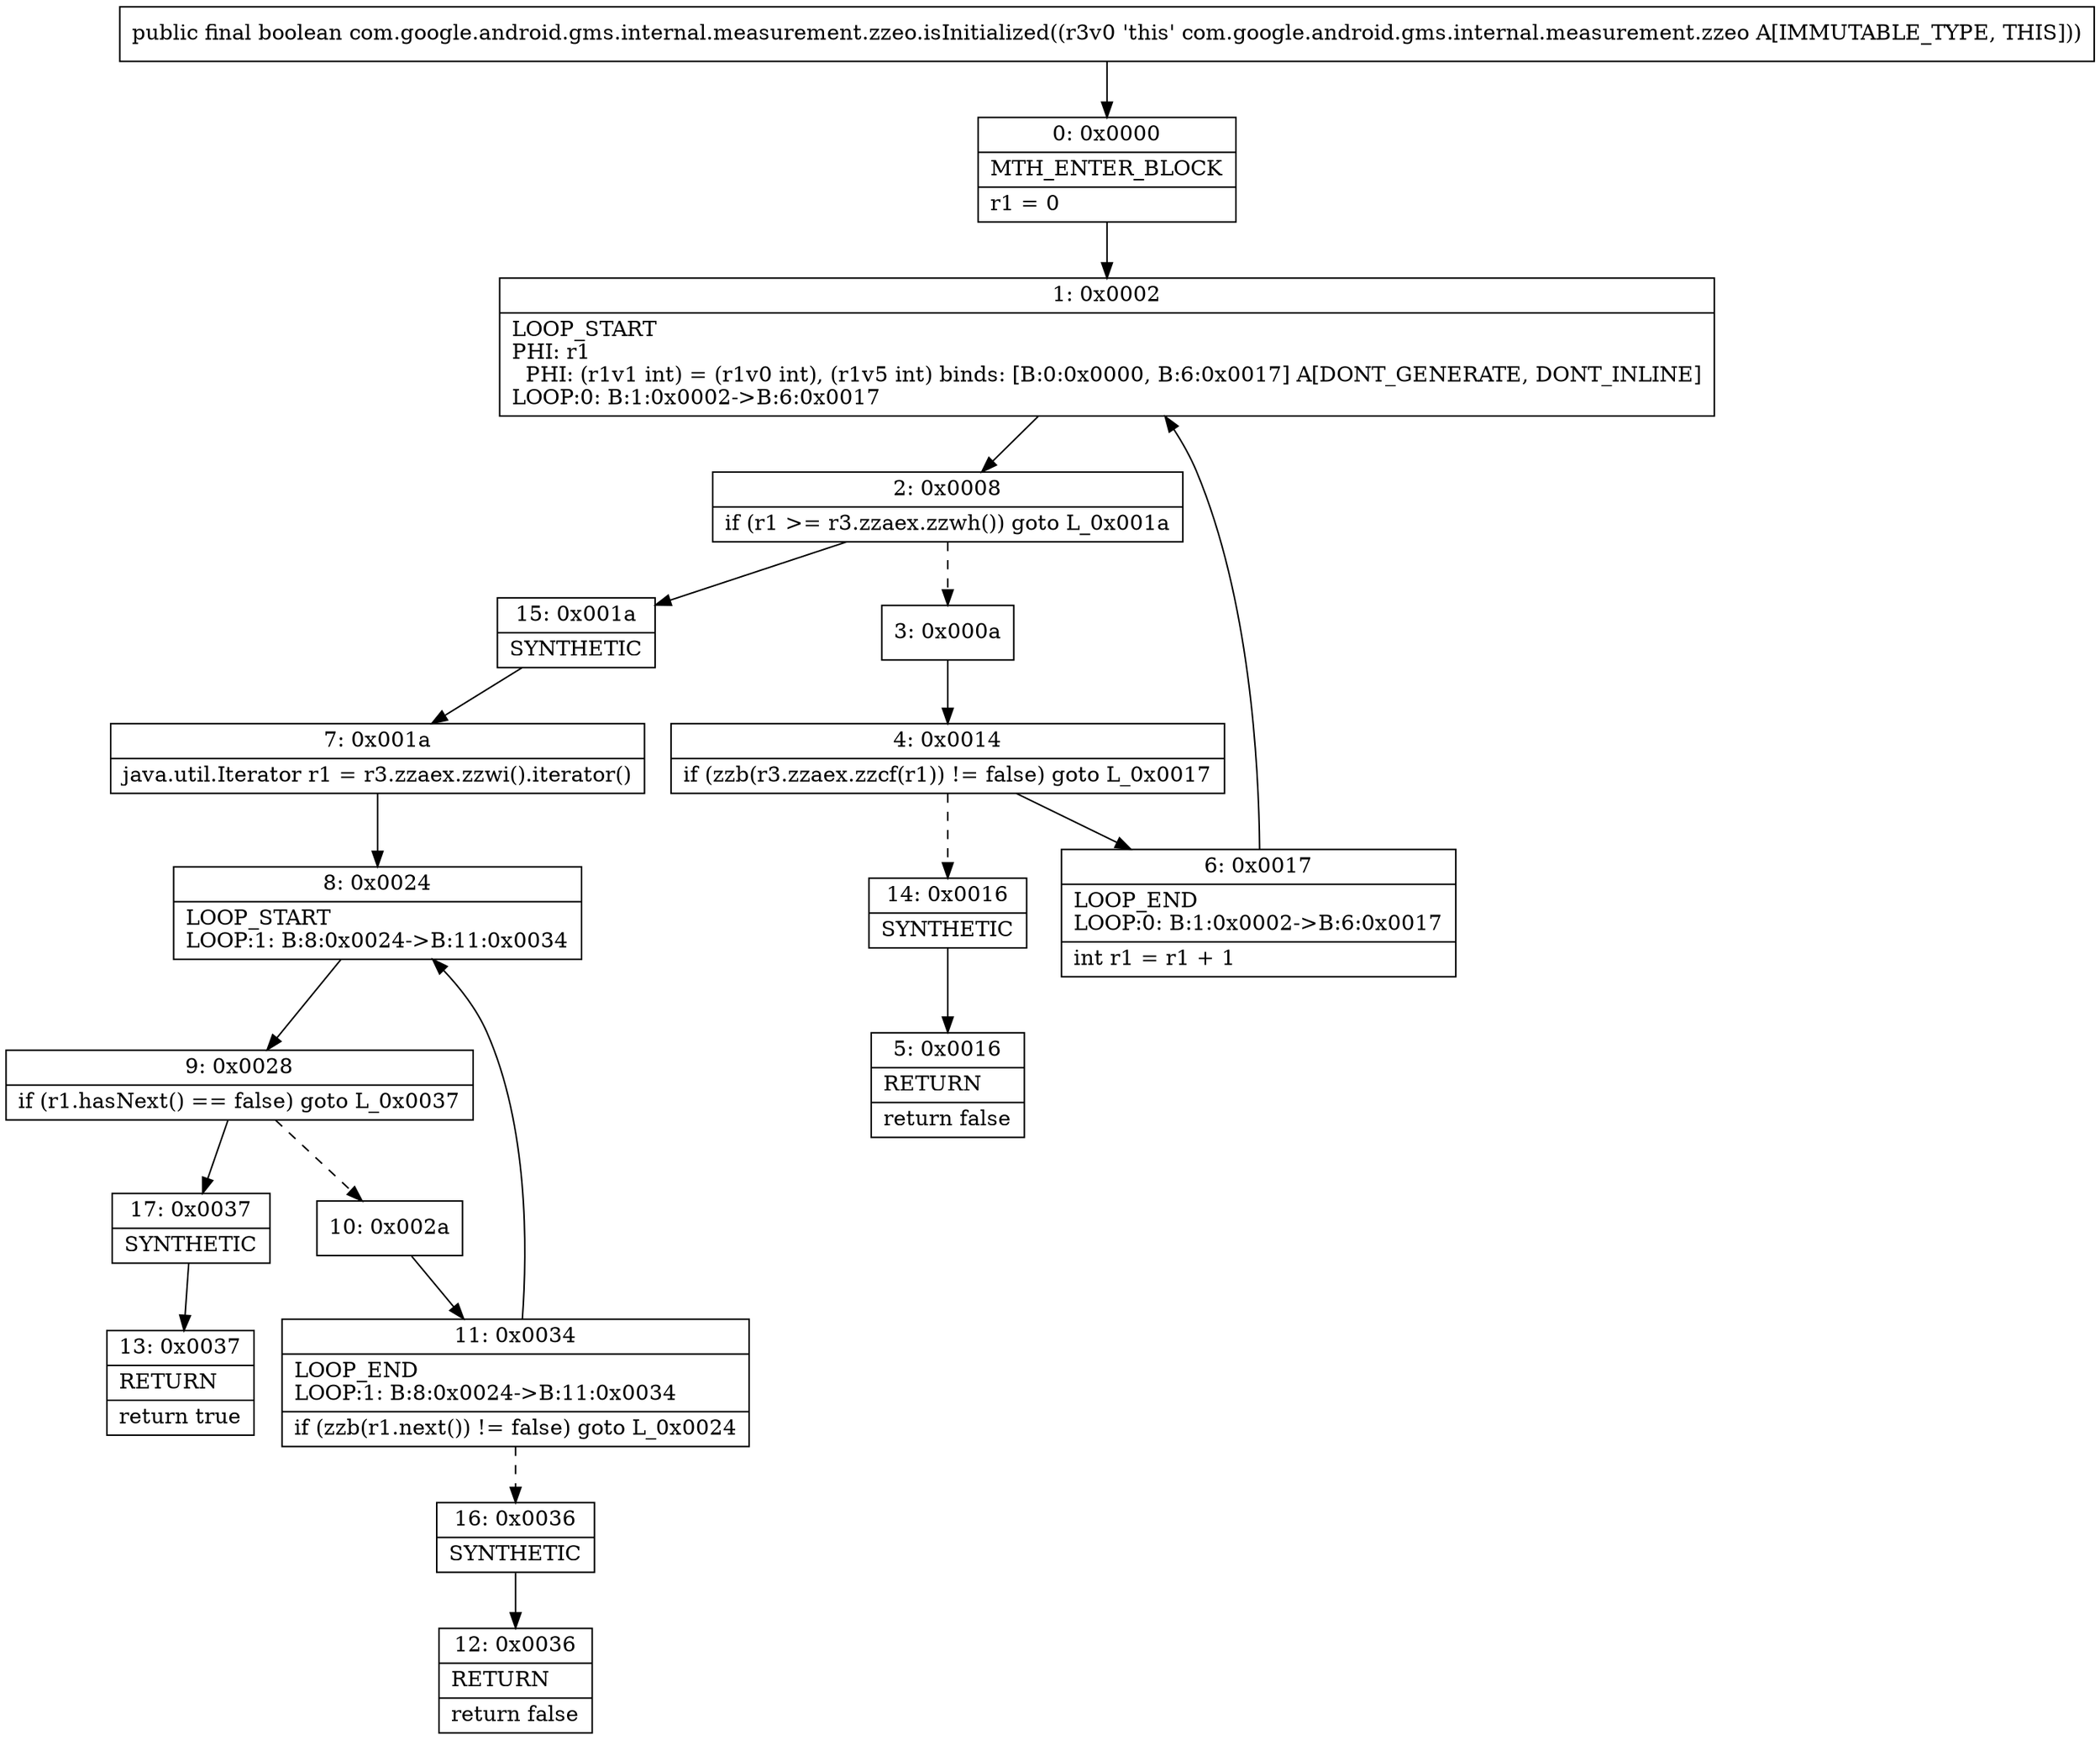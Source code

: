 digraph "CFG forcom.google.android.gms.internal.measurement.zzeo.isInitialized()Z" {
Node_0 [shape=record,label="{0\:\ 0x0000|MTH_ENTER_BLOCK\l|r1 = 0\l}"];
Node_1 [shape=record,label="{1\:\ 0x0002|LOOP_START\lPHI: r1 \l  PHI: (r1v1 int) = (r1v0 int), (r1v5 int) binds: [B:0:0x0000, B:6:0x0017] A[DONT_GENERATE, DONT_INLINE]\lLOOP:0: B:1:0x0002\-\>B:6:0x0017\l}"];
Node_2 [shape=record,label="{2\:\ 0x0008|if (r1 \>= r3.zzaex.zzwh()) goto L_0x001a\l}"];
Node_3 [shape=record,label="{3\:\ 0x000a}"];
Node_4 [shape=record,label="{4\:\ 0x0014|if (zzb(r3.zzaex.zzcf(r1)) != false) goto L_0x0017\l}"];
Node_5 [shape=record,label="{5\:\ 0x0016|RETURN\l|return false\l}"];
Node_6 [shape=record,label="{6\:\ 0x0017|LOOP_END\lLOOP:0: B:1:0x0002\-\>B:6:0x0017\l|int r1 = r1 + 1\l}"];
Node_7 [shape=record,label="{7\:\ 0x001a|java.util.Iterator r1 = r3.zzaex.zzwi().iterator()\l}"];
Node_8 [shape=record,label="{8\:\ 0x0024|LOOP_START\lLOOP:1: B:8:0x0024\-\>B:11:0x0034\l}"];
Node_9 [shape=record,label="{9\:\ 0x0028|if (r1.hasNext() == false) goto L_0x0037\l}"];
Node_10 [shape=record,label="{10\:\ 0x002a}"];
Node_11 [shape=record,label="{11\:\ 0x0034|LOOP_END\lLOOP:1: B:8:0x0024\-\>B:11:0x0034\l|if (zzb(r1.next()) != false) goto L_0x0024\l}"];
Node_12 [shape=record,label="{12\:\ 0x0036|RETURN\l|return false\l}"];
Node_13 [shape=record,label="{13\:\ 0x0037|RETURN\l|return true\l}"];
Node_14 [shape=record,label="{14\:\ 0x0016|SYNTHETIC\l}"];
Node_15 [shape=record,label="{15\:\ 0x001a|SYNTHETIC\l}"];
Node_16 [shape=record,label="{16\:\ 0x0036|SYNTHETIC\l}"];
Node_17 [shape=record,label="{17\:\ 0x0037|SYNTHETIC\l}"];
MethodNode[shape=record,label="{public final boolean com.google.android.gms.internal.measurement.zzeo.isInitialized((r3v0 'this' com.google.android.gms.internal.measurement.zzeo A[IMMUTABLE_TYPE, THIS])) }"];
MethodNode -> Node_0;
Node_0 -> Node_1;
Node_1 -> Node_2;
Node_2 -> Node_3[style=dashed];
Node_2 -> Node_15;
Node_3 -> Node_4;
Node_4 -> Node_6;
Node_4 -> Node_14[style=dashed];
Node_6 -> Node_1;
Node_7 -> Node_8;
Node_8 -> Node_9;
Node_9 -> Node_10[style=dashed];
Node_9 -> Node_17;
Node_10 -> Node_11;
Node_11 -> Node_8;
Node_11 -> Node_16[style=dashed];
Node_14 -> Node_5;
Node_15 -> Node_7;
Node_16 -> Node_12;
Node_17 -> Node_13;
}

